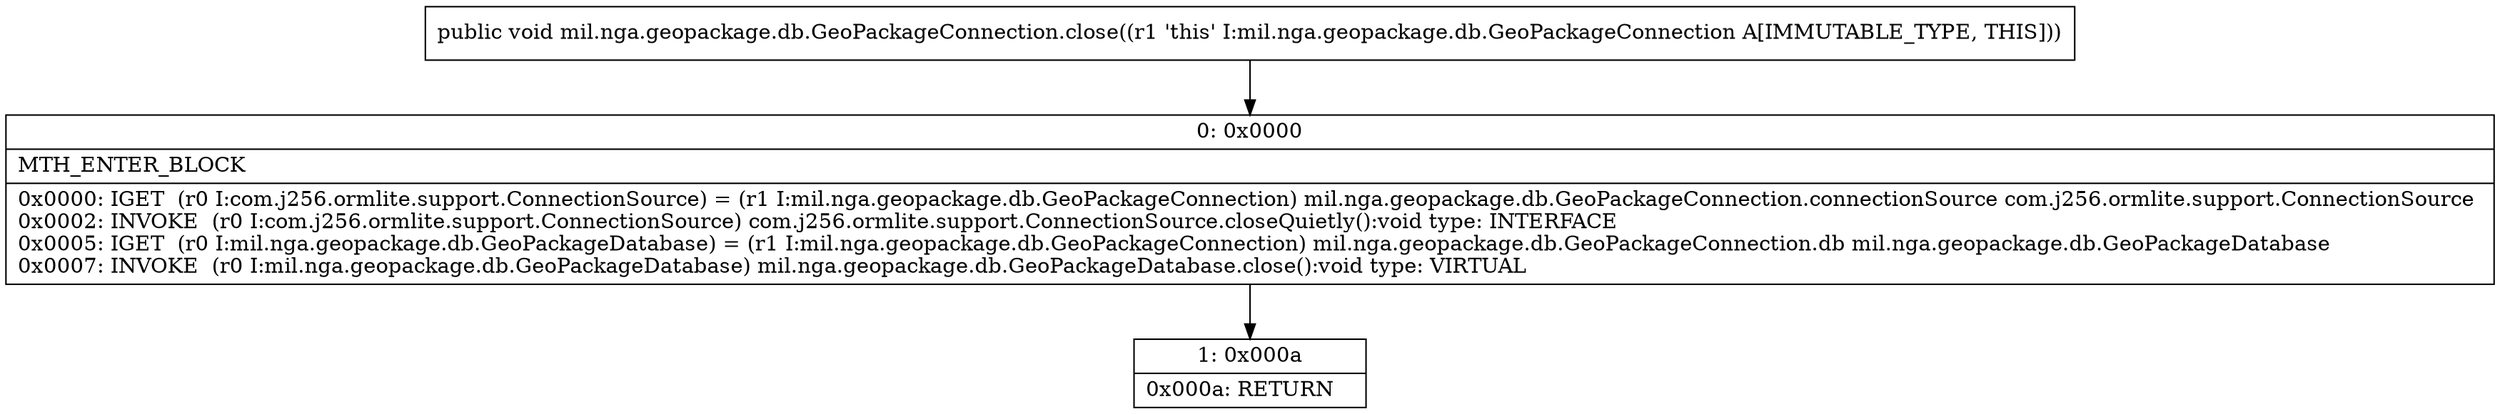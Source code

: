 digraph "CFG formil.nga.geopackage.db.GeoPackageConnection.close()V" {
Node_0 [shape=record,label="{0\:\ 0x0000|MTH_ENTER_BLOCK\l|0x0000: IGET  (r0 I:com.j256.ormlite.support.ConnectionSource) = (r1 I:mil.nga.geopackage.db.GeoPackageConnection) mil.nga.geopackage.db.GeoPackageConnection.connectionSource com.j256.ormlite.support.ConnectionSource \l0x0002: INVOKE  (r0 I:com.j256.ormlite.support.ConnectionSource) com.j256.ormlite.support.ConnectionSource.closeQuietly():void type: INTERFACE \l0x0005: IGET  (r0 I:mil.nga.geopackage.db.GeoPackageDatabase) = (r1 I:mil.nga.geopackage.db.GeoPackageConnection) mil.nga.geopackage.db.GeoPackageConnection.db mil.nga.geopackage.db.GeoPackageDatabase \l0x0007: INVOKE  (r0 I:mil.nga.geopackage.db.GeoPackageDatabase) mil.nga.geopackage.db.GeoPackageDatabase.close():void type: VIRTUAL \l}"];
Node_1 [shape=record,label="{1\:\ 0x000a|0x000a: RETURN   \l}"];
MethodNode[shape=record,label="{public void mil.nga.geopackage.db.GeoPackageConnection.close((r1 'this' I:mil.nga.geopackage.db.GeoPackageConnection A[IMMUTABLE_TYPE, THIS])) }"];
MethodNode -> Node_0;
Node_0 -> Node_1;
}

